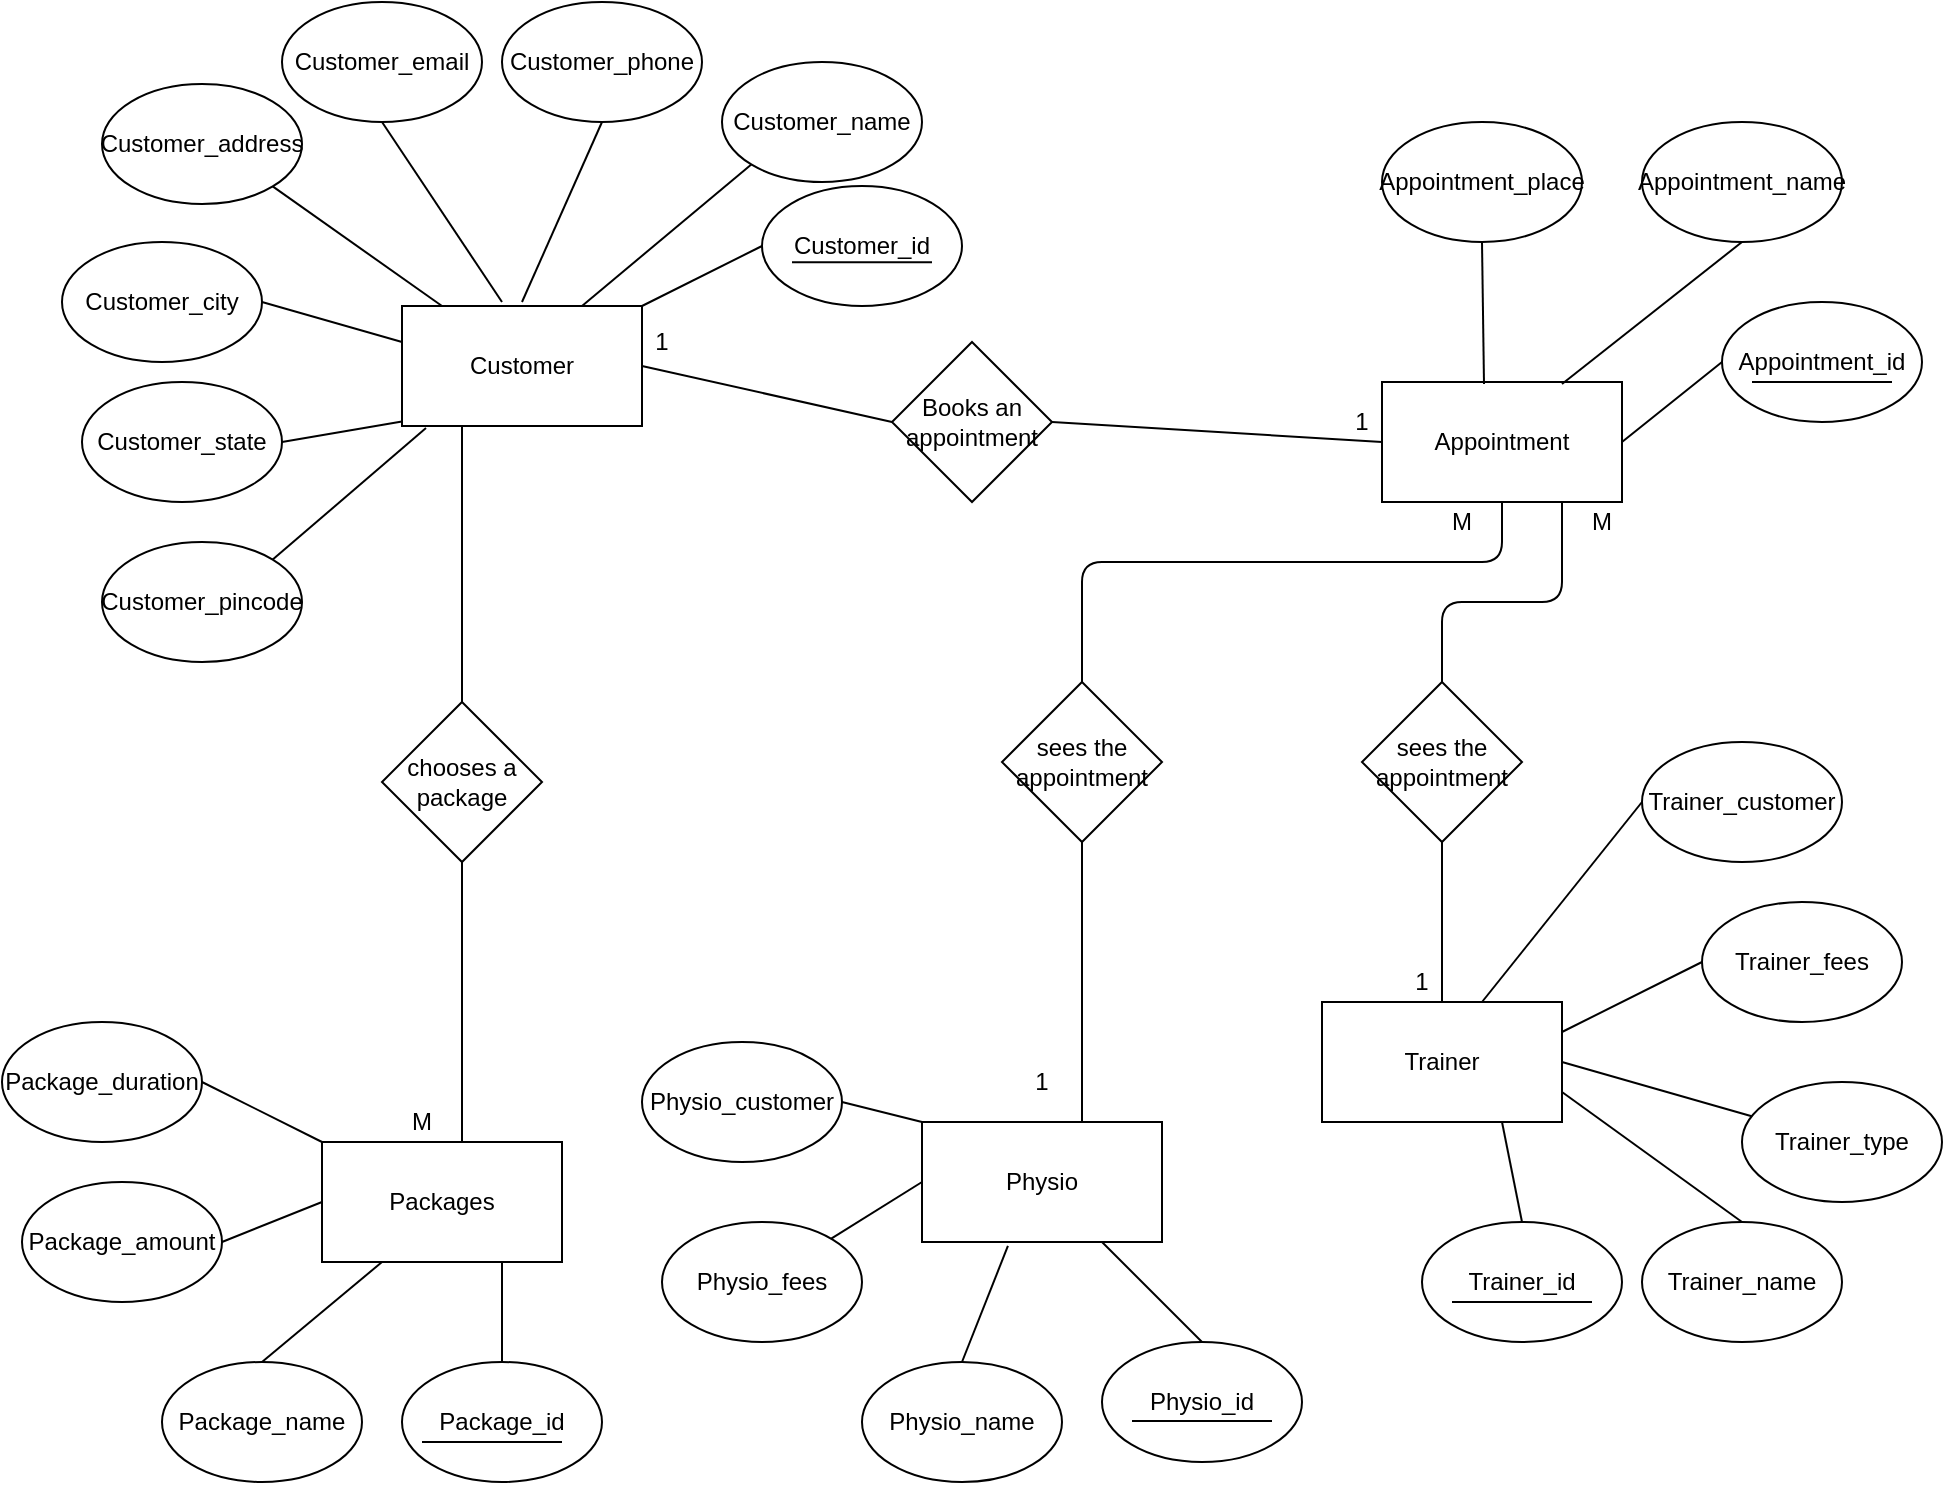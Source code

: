 <mxfile version="14.9.6" type="github">
  <diagram id="R2lEEEUBdFMjLlhIrx00" name="Page-1">
    <mxGraphModel dx="1718" dy="450" grid="1" gridSize="10" guides="1" tooltips="1" connect="1" arrows="1" fold="1" page="1" pageScale="1" pageWidth="850" pageHeight="1100" math="0" shadow="0" extFonts="Permanent Marker^https://fonts.googleapis.com/css?family=Permanent+Marker">
      <root>
        <mxCell id="0" />
        <mxCell id="1" parent="0" />
        <mxCell id="hfRih5qPXWcXqU3gfhSW-1" value="Customer" style="rounded=0;whiteSpace=wrap;html=1;" vertex="1" parent="1">
          <mxGeometry x="100" y="192" width="120" height="60" as="geometry" />
        </mxCell>
        <mxCell id="hfRih5qPXWcXqU3gfhSW-2" value="Trainer" style="rounded=0;whiteSpace=wrap;html=1;" vertex="1" parent="1">
          <mxGeometry x="560" y="540" width="120" height="60" as="geometry" />
        </mxCell>
        <mxCell id="hfRih5qPXWcXqU3gfhSW-3" value="Appointment" style="rounded=0;whiteSpace=wrap;html=1;" vertex="1" parent="1">
          <mxGeometry x="590" y="230" width="120" height="60" as="geometry" />
        </mxCell>
        <mxCell id="hfRih5qPXWcXqU3gfhSW-4" value="Packages" style="rounded=0;whiteSpace=wrap;html=1;" vertex="1" parent="1">
          <mxGeometry x="60" y="610" width="120" height="60" as="geometry" />
        </mxCell>
        <mxCell id="hfRih5qPXWcXqU3gfhSW-5" value="Physio" style="rounded=0;whiteSpace=wrap;html=1;" vertex="1" parent="1">
          <mxGeometry x="360" y="600" width="120" height="60" as="geometry" />
        </mxCell>
        <mxCell id="hfRih5qPXWcXqU3gfhSW-6" value="Customer_phone" style="ellipse;whiteSpace=wrap;html=1;" vertex="1" parent="1">
          <mxGeometry x="150" y="40" width="100" height="60" as="geometry" />
        </mxCell>
        <mxCell id="hfRih5qPXWcXqU3gfhSW-7" value="Customer_email" style="ellipse;whiteSpace=wrap;html=1;" vertex="1" parent="1">
          <mxGeometry x="40" y="40" width="100" height="60" as="geometry" />
        </mxCell>
        <mxCell id="hfRih5qPXWcXqU3gfhSW-8" value="Customer_address" style="ellipse;whiteSpace=wrap;html=1;" vertex="1" parent="1">
          <mxGeometry x="-50" y="81" width="100" height="60" as="geometry" />
        </mxCell>
        <mxCell id="hfRih5qPXWcXqU3gfhSW-9" value="Customer_city" style="ellipse;whiteSpace=wrap;html=1;" vertex="1" parent="1">
          <mxGeometry x="-70" y="160" width="100" height="60" as="geometry" />
        </mxCell>
        <mxCell id="hfRih5qPXWcXqU3gfhSW-10" value="Customer_state" style="ellipse;whiteSpace=wrap;html=1;" vertex="1" parent="1">
          <mxGeometry x="-60" y="230" width="100" height="60" as="geometry" />
        </mxCell>
        <mxCell id="hfRih5qPXWcXqU3gfhSW-11" value="Customer_name" style="ellipse;whiteSpace=wrap;html=1;" vertex="1" parent="1">
          <mxGeometry x="260" y="70" width="100" height="60" as="geometry" />
        </mxCell>
        <mxCell id="hfRih5qPXWcXqU3gfhSW-12" value="Customer_pincode" style="ellipse;whiteSpace=wrap;html=1;" vertex="1" parent="1">
          <mxGeometry x="-50" y="310" width="100" height="60" as="geometry" />
        </mxCell>
        <mxCell id="hfRih5qPXWcXqU3gfhSW-13" value="Appointment_name" style="ellipse;whiteSpace=wrap;html=1;" vertex="1" parent="1">
          <mxGeometry x="720" y="100" width="100" height="60" as="geometry" />
        </mxCell>
        <mxCell id="hfRih5qPXWcXqU3gfhSW-14" value="Appointment_place" style="ellipse;whiteSpace=wrap;html=1;" vertex="1" parent="1">
          <mxGeometry x="590" y="100" width="100" height="60" as="geometry" />
        </mxCell>
        <mxCell id="hfRih5qPXWcXqU3gfhSW-16" value="Appointment_id" style="ellipse;whiteSpace=wrap;html=1;" vertex="1" parent="1">
          <mxGeometry x="760" y="190" width="100" height="60" as="geometry" />
        </mxCell>
        <mxCell id="hfRih5qPXWcXqU3gfhSW-17" value="Customer_id" style="ellipse;whiteSpace=wrap;html=1;" vertex="1" parent="1">
          <mxGeometry x="280" y="132" width="100" height="60" as="geometry" />
        </mxCell>
        <mxCell id="hfRih5qPXWcXqU3gfhSW-18" value="Package_amount" style="ellipse;whiteSpace=wrap;html=1;" vertex="1" parent="1">
          <mxGeometry x="-90" y="630" width="100" height="60" as="geometry" />
        </mxCell>
        <mxCell id="hfRih5qPXWcXqU3gfhSW-20" value="Physio_customer" style="ellipse;whiteSpace=wrap;html=1;" vertex="1" parent="1">
          <mxGeometry x="220" y="560" width="100" height="60" as="geometry" />
        </mxCell>
        <mxCell id="hfRih5qPXWcXqU3gfhSW-21" value="Physio_fees" style="ellipse;whiteSpace=wrap;html=1;" vertex="1" parent="1">
          <mxGeometry x="230" y="650" width="100" height="60" as="geometry" />
        </mxCell>
        <mxCell id="hfRih5qPXWcXqU3gfhSW-22" value="Physio_name" style="ellipse;whiteSpace=wrap;html=1;" vertex="1" parent="1">
          <mxGeometry x="330" y="720" width="100" height="60" as="geometry" />
        </mxCell>
        <mxCell id="hfRih5qPXWcXqU3gfhSW-23" value="Physio_id" style="ellipse;whiteSpace=wrap;html=1;" vertex="1" parent="1">
          <mxGeometry x="450" y="710" width="100" height="60" as="geometry" />
        </mxCell>
        <mxCell id="hfRih5qPXWcXqU3gfhSW-24" value="Trainer_customer" style="ellipse;whiteSpace=wrap;html=1;" vertex="1" parent="1">
          <mxGeometry x="720" y="410" width="100" height="60" as="geometry" />
        </mxCell>
        <mxCell id="hfRih5qPXWcXqU3gfhSW-25" value="Trainer_fees" style="ellipse;whiteSpace=wrap;html=1;" vertex="1" parent="1">
          <mxGeometry x="750" y="490" width="100" height="60" as="geometry" />
        </mxCell>
        <mxCell id="hfRih5qPXWcXqU3gfhSW-26" value="Trainer_type" style="ellipse;whiteSpace=wrap;html=1;" vertex="1" parent="1">
          <mxGeometry x="770" y="580" width="100" height="60" as="geometry" />
        </mxCell>
        <mxCell id="hfRih5qPXWcXqU3gfhSW-27" value="Trainer_name" style="ellipse;whiteSpace=wrap;html=1;" vertex="1" parent="1">
          <mxGeometry x="720" y="650" width="100" height="60" as="geometry" />
        </mxCell>
        <mxCell id="hfRih5qPXWcXqU3gfhSW-28" value="Trainer_id" style="ellipse;whiteSpace=wrap;html=1;" vertex="1" parent="1">
          <mxGeometry x="610" y="650" width="100" height="60" as="geometry" />
        </mxCell>
        <mxCell id="hfRih5qPXWcXqU3gfhSW-29" value="Package_name" style="ellipse;whiteSpace=wrap;html=1;" vertex="1" parent="1">
          <mxGeometry x="-20" y="720" width="100" height="60" as="geometry" />
        </mxCell>
        <mxCell id="hfRih5qPXWcXqU3gfhSW-30" value="Package_duration" style="ellipse;whiteSpace=wrap;html=1;" vertex="1" parent="1">
          <mxGeometry x="-100" y="550" width="100" height="60" as="geometry" />
        </mxCell>
        <mxCell id="hfRih5qPXWcXqU3gfhSW-32" value="Package_id" style="ellipse;whiteSpace=wrap;html=1;" vertex="1" parent="1">
          <mxGeometry x="100" y="720" width="100" height="60" as="geometry" />
        </mxCell>
        <mxCell id="hfRih5qPXWcXqU3gfhSW-33" value="" style="endArrow=none;html=1;" edge="1" parent="1">
          <mxGeometry width="50" height="50" relative="1" as="geometry">
            <mxPoint x="295" y="170.17" as="sourcePoint" />
            <mxPoint x="365" y="170.17" as="targetPoint" />
          </mxGeometry>
        </mxCell>
        <mxCell id="hfRih5qPXWcXqU3gfhSW-35" value="Books an appointment" style="rhombus;whiteSpace=wrap;html=1;" vertex="1" parent="1">
          <mxGeometry x="345" y="210" width="80" height="80" as="geometry" />
        </mxCell>
        <mxCell id="hfRih5qPXWcXqU3gfhSW-36" value="" style="endArrow=none;html=1;exitX=1;exitY=0.5;exitDx=0;exitDy=0;entryX=0;entryY=0.5;entryDx=0;entryDy=0;" edge="1" parent="1" source="hfRih5qPXWcXqU3gfhSW-1" target="hfRih5qPXWcXqU3gfhSW-35">
          <mxGeometry width="50" height="50" relative="1" as="geometry">
            <mxPoint x="260" y="251" as="sourcePoint" />
            <mxPoint x="340" y="251" as="targetPoint" />
          </mxGeometry>
        </mxCell>
        <mxCell id="hfRih5qPXWcXqU3gfhSW-37" value="" style="endArrow=none;html=1;entryX=0;entryY=0.5;entryDx=0;entryDy=0;exitX=1;exitY=0.5;exitDx=0;exitDy=0;" edge="1" parent="1" source="hfRih5qPXWcXqU3gfhSW-35" target="hfRih5qPXWcXqU3gfhSW-3">
          <mxGeometry width="50" height="50" relative="1" as="geometry">
            <mxPoint x="475" y="280" as="sourcePoint" />
            <mxPoint x="525" y="230" as="targetPoint" />
          </mxGeometry>
        </mxCell>
        <mxCell id="hfRih5qPXWcXqU3gfhSW-38" value="sees the appointment" style="rhombus;whiteSpace=wrap;html=1;" vertex="1" parent="1">
          <mxGeometry x="580" y="380" width="80" height="80" as="geometry" />
        </mxCell>
        <mxCell id="hfRih5qPXWcXqU3gfhSW-39" value="chooses a package" style="rhombus;whiteSpace=wrap;html=1;" vertex="1" parent="1">
          <mxGeometry x="90" y="390" width="80" height="80" as="geometry" />
        </mxCell>
        <mxCell id="hfRih5qPXWcXqU3gfhSW-40" value="sees the appointment" style="rhombus;whiteSpace=wrap;html=1;" vertex="1" parent="1">
          <mxGeometry x="400" y="380" width="80" height="80" as="geometry" />
        </mxCell>
        <mxCell id="hfRih5qPXWcXqU3gfhSW-41" value="" style="endArrow=none;html=1;entryX=0.5;entryY=1;entryDx=0;entryDy=0;" edge="1" parent="1" target="hfRih5qPXWcXqU3gfhSW-39">
          <mxGeometry width="50" height="50" relative="1" as="geometry">
            <mxPoint x="130" y="610" as="sourcePoint" />
            <mxPoint x="160" y="560" as="targetPoint" />
          </mxGeometry>
        </mxCell>
        <mxCell id="hfRih5qPXWcXqU3gfhSW-42" value="" style="endArrow=none;html=1;entryX=0.25;entryY=1;entryDx=0;entryDy=0;" edge="1" parent="1" target="hfRih5qPXWcXqU3gfhSW-1">
          <mxGeometry width="50" height="50" relative="1" as="geometry">
            <mxPoint x="130" y="390" as="sourcePoint" />
            <mxPoint x="180" y="340" as="targetPoint" />
          </mxGeometry>
        </mxCell>
        <mxCell id="hfRih5qPXWcXqU3gfhSW-43" value="" style="endArrow=none;html=1;entryX=0.5;entryY=1;entryDx=0;entryDy=0;" edge="1" parent="1" target="hfRih5qPXWcXqU3gfhSW-40">
          <mxGeometry width="50" height="50" relative="1" as="geometry">
            <mxPoint x="440" y="600" as="sourcePoint" />
            <mxPoint x="480" y="550" as="targetPoint" />
          </mxGeometry>
        </mxCell>
        <mxCell id="hfRih5qPXWcXqU3gfhSW-44" value="" style="endArrow=none;html=1;entryX=0.5;entryY=1;entryDx=0;entryDy=0;" edge="1" parent="1" target="hfRih5qPXWcXqU3gfhSW-3">
          <mxGeometry width="50" height="50" relative="1" as="geometry">
            <mxPoint x="440" y="380" as="sourcePoint" />
            <mxPoint x="490" y="330" as="targetPoint" />
            <Array as="points">
              <mxPoint x="440" y="320" />
              <mxPoint x="650" y="320" />
            </Array>
          </mxGeometry>
        </mxCell>
        <mxCell id="hfRih5qPXWcXqU3gfhSW-45" value="" style="endArrow=none;html=1;entryX=0.5;entryY=1;entryDx=0;entryDy=0;exitX=0.5;exitY=0;exitDx=0;exitDy=0;" edge="1" parent="1" source="hfRih5qPXWcXqU3gfhSW-2" target="hfRih5qPXWcXqU3gfhSW-38">
          <mxGeometry width="50" height="50" relative="1" as="geometry">
            <mxPoint x="625" y="540" as="sourcePoint" />
            <mxPoint x="675" y="490" as="targetPoint" />
          </mxGeometry>
        </mxCell>
        <mxCell id="hfRih5qPXWcXqU3gfhSW-48" value="" style="endArrow=none;html=1;entryX=0.75;entryY=1;entryDx=0;entryDy=0;" edge="1" parent="1" target="hfRih5qPXWcXqU3gfhSW-3">
          <mxGeometry width="50" height="50" relative="1" as="geometry">
            <mxPoint x="620" y="380" as="sourcePoint" />
            <mxPoint x="670" y="330" as="targetPoint" />
            <Array as="points">
              <mxPoint x="620" y="340" />
              <mxPoint x="680" y="340" />
            </Array>
          </mxGeometry>
        </mxCell>
        <mxCell id="hfRih5qPXWcXqU3gfhSW-49" value="M" style="text;html=1;strokeColor=none;fillColor=none;align=center;verticalAlign=middle;whiteSpace=wrap;rounded=0;" vertex="1" parent="1">
          <mxGeometry x="90" y="590" width="40" height="20" as="geometry" />
        </mxCell>
        <mxCell id="hfRih5qPXWcXqU3gfhSW-50" value="M" style="text;html=1;strokeColor=none;fillColor=none;align=center;verticalAlign=middle;whiteSpace=wrap;rounded=0;" vertex="1" parent="1">
          <mxGeometry x="610" y="290" width="40" height="20" as="geometry" />
        </mxCell>
        <mxCell id="hfRih5qPXWcXqU3gfhSW-51" value="M" style="text;html=1;strokeColor=none;fillColor=none;align=center;verticalAlign=middle;whiteSpace=wrap;rounded=0;" vertex="1" parent="1">
          <mxGeometry x="680" y="290" width="40" height="20" as="geometry" />
        </mxCell>
        <mxCell id="hfRih5qPXWcXqU3gfhSW-52" value="1&lt;span style=&quot;color: rgba(0 , 0 , 0 , 0) ; font-family: monospace ; font-size: 0px&quot;&gt;%3CmxGraphModel%3E%3Croot%3E%3CmxCell%20id%3D%220%22%2F%3E%3CmxCell%20id%3D%221%22%20parent%3D%220%22%2F%3E%3CmxCell%20id%3D%222%22%20value%3D%22M%22%20style%3D%22text%3Bhtml%3D1%3BstrokeColor%3Dnone%3BfillColor%3Dnone%3Balign%3Dcenter%3BverticalAlign%3Dmiddle%3BwhiteSpace%3Dwrap%3Brounded%3D0%3B%22%20vertex%3D%221%22%20parent%3D%221%22%3E%3CmxGeometry%20x%3D%2290%22%20y%3D%22590%22%20width%3D%2240%22%20height%3D%2220%22%20as%3D%22geometry%22%2F%3E%3C%2FmxCell%3E%3C%2Froot%3E%3C%2FmxGraphModel%3E&lt;/span&gt;" style="text;html=1;strokeColor=none;fillColor=none;align=center;verticalAlign=middle;whiteSpace=wrap;rounded=0;" vertex="1" parent="1">
          <mxGeometry x="210" y="200" width="40" height="20" as="geometry" />
        </mxCell>
        <mxCell id="hfRih5qPXWcXqU3gfhSW-53" value="1&lt;span style=&quot;color: rgba(0 , 0 , 0 , 0) ; font-family: monospace ; font-size: 0px&quot;&gt;%3CmxGraphModel%3E%3Croot%3E%3CmxCell%20id%3D%220%22%2F%3E%3CmxCell%20id%3D%221%22%20parent%3D%220%22%2F%3E%3CmxCell%20id%3D%222%22%20value%3D%22M%22%20style%3D%22text%3Bhtml%3D1%3BstrokeColor%3Dnone%3BfillColor%3Dnone%3Balign%3Dcenter%3BverticalAlign%3Dmiddle%3BwhiteSpace%3Dwrap%3Brounded%3D0%3B%22%20vertex%3D%221%22%20parent%3D%221%22%3E%3CmxGeometry%20x%3D%2290%22%20y%3D%22590%22%20width%3D%2240%22%20height%3D%2220%22%20as%3D%22geometry%22%2F%3E%3C%2FmxCell%3E%3C%2Froot%3E%3C%2FmxGraphModel%3E&lt;/span&gt;" style="text;html=1;strokeColor=none;fillColor=none;align=center;verticalAlign=middle;whiteSpace=wrap;rounded=0;" vertex="1" parent="1">
          <mxGeometry x="560" y="240" width="40" height="20" as="geometry" />
        </mxCell>
        <mxCell id="hfRih5qPXWcXqU3gfhSW-54" value="1&lt;span style=&quot;color: rgba(0 , 0 , 0 , 0) ; font-family: monospace ; font-size: 0px&quot;&gt;%3CmxGraphModel%3E%3Croot%3E%3CmxCell%20id%3D%220%22%2F%3E%3CmxCell%20id%3D%221%22%20parent%3D%220%22%2F%3E%3CmxCell%20id%3D%222%22%20value%3D%22M%22%20style%3D%22text%3Bhtml%3D1%3BstrokeColor%3Dnone%3BfillColor%3Dnone%3Balign%3Dcenter%3BverticalAlign%3Dmiddle%3BwhiteSpace%3Dwrap%3Brounded%3D0%3B%22%20vertex%3D%221%22%20parent%3D%221%22%3E%3CmxGeometry%20x%3D%2290%22%20y%3D%22590%22%20width%3D%2240%22%20height%3D%2220%22%20as%3D%22geometry%22%2F%3E%3C%2FmxCell%3E%3C%2Froot%3E%3C%2FmxGraphModel%3E&lt;/span&gt;" style="text;html=1;strokeColor=none;fillColor=none;align=center;verticalAlign=middle;whiteSpace=wrap;rounded=0;" vertex="1" parent="1">
          <mxGeometry x="400" y="570" width="40" height="20" as="geometry" />
        </mxCell>
        <mxCell id="hfRih5qPXWcXqU3gfhSW-55" value="1&lt;span style=&quot;color: rgba(0 , 0 , 0 , 0) ; font-family: monospace ; font-size: 0px&quot;&gt;%3CmxGraphModel%3E%3Croot%3E%3CmxCell%20id%3D%220%22%2F%3E%3CmxCell%20id%3D%221%22%20parent%3D%220%22%2F%3E%3CmxCell%20id%3D%222%22%20value%3D%22M%22%20style%3D%22text%3Bhtml%3D1%3BstrokeColor%3Dnone%3BfillColor%3Dnone%3Balign%3Dcenter%3BverticalAlign%3Dmiddle%3BwhiteSpace%3Dwrap%3Brounded%3D0%3B%22%20vertex%3D%221%22%20parent%3D%221%22%3E%3CmxGeometry%20x%3D%2290%22%20y%3D%22590%22%20width%3D%2240%22%20height%3D%2220%22%20as%3D%22geometry%22%2F%3E%3C%2FmxCell%3E%3C%2Froot%3E%3C%2FmxGraphModel%3E&lt;/span&gt;" style="text;html=1;strokeColor=none;fillColor=none;align=center;verticalAlign=middle;whiteSpace=wrap;rounded=0;" vertex="1" parent="1">
          <mxGeometry x="590" y="520" width="40" height="20" as="geometry" />
        </mxCell>
        <mxCell id="hfRih5qPXWcXqU3gfhSW-57" value="" style="endArrow=none;html=1;" edge="1" parent="1">
          <mxGeometry width="50" height="50" relative="1" as="geometry">
            <mxPoint x="625" y="690" as="sourcePoint" />
            <mxPoint x="695" y="690" as="targetPoint" />
          </mxGeometry>
        </mxCell>
        <mxCell id="hfRih5qPXWcXqU3gfhSW-58" value="" style="endArrow=none;html=1;" edge="1" parent="1">
          <mxGeometry width="50" height="50" relative="1" as="geometry">
            <mxPoint x="465" y="749.5" as="sourcePoint" />
            <mxPoint x="535" y="749.5" as="targetPoint" />
          </mxGeometry>
        </mxCell>
        <mxCell id="hfRih5qPXWcXqU3gfhSW-59" value="" style="endArrow=none;html=1;" edge="1" parent="1">
          <mxGeometry width="50" height="50" relative="1" as="geometry">
            <mxPoint x="110" y="760" as="sourcePoint" />
            <mxPoint x="180" y="760" as="targetPoint" />
          </mxGeometry>
        </mxCell>
        <mxCell id="hfRih5qPXWcXqU3gfhSW-60" value="" style="endArrow=none;html=1;" edge="1" parent="1">
          <mxGeometry width="50" height="50" relative="1" as="geometry">
            <mxPoint x="775" y="230.0" as="sourcePoint" />
            <mxPoint x="845" y="230.0" as="targetPoint" />
          </mxGeometry>
        </mxCell>
        <mxCell id="hfRih5qPXWcXqU3gfhSW-61" value="" style="endArrow=none;html=1;entryX=0;entryY=0.5;entryDx=0;entryDy=0;" edge="1" parent="1" target="hfRih5qPXWcXqU3gfhSW-17">
          <mxGeometry width="50" height="50" relative="1" as="geometry">
            <mxPoint x="220" y="192" as="sourcePoint" />
            <mxPoint x="270" y="142" as="targetPoint" />
          </mxGeometry>
        </mxCell>
        <mxCell id="hfRih5qPXWcXqU3gfhSW-62" value="" style="endArrow=none;html=1;entryX=0;entryY=1;entryDx=0;entryDy=0;" edge="1" parent="1" target="hfRih5qPXWcXqU3gfhSW-11">
          <mxGeometry width="50" height="50" relative="1" as="geometry">
            <mxPoint x="190" y="192" as="sourcePoint" />
            <mxPoint x="250" y="162" as="targetPoint" />
          </mxGeometry>
        </mxCell>
        <mxCell id="hfRih5qPXWcXqU3gfhSW-63" value="" style="endArrow=none;html=1;entryX=0.5;entryY=1;entryDx=0;entryDy=0;" edge="1" parent="1" target="hfRih5qPXWcXqU3gfhSW-6">
          <mxGeometry width="50" height="50" relative="1" as="geometry">
            <mxPoint x="160" y="190" as="sourcePoint" />
            <mxPoint x="220" y="160" as="targetPoint" />
          </mxGeometry>
        </mxCell>
        <mxCell id="hfRih5qPXWcXqU3gfhSW-64" value="" style="endArrow=none;html=1;entryX=0.5;entryY=1;entryDx=0;entryDy=0;" edge="1" parent="1" target="hfRih5qPXWcXqU3gfhSW-7">
          <mxGeometry width="50" height="50" relative="1" as="geometry">
            <mxPoint x="150" y="190" as="sourcePoint" />
            <mxPoint x="210" y="160" as="targetPoint" />
          </mxGeometry>
        </mxCell>
        <mxCell id="hfRih5qPXWcXqU3gfhSW-65" value="" style="endArrow=none;html=1;entryX=1;entryY=1;entryDx=0;entryDy=0;" edge="1" parent="1" target="hfRih5qPXWcXqU3gfhSW-8">
          <mxGeometry width="50" height="50" relative="1" as="geometry">
            <mxPoint x="120" y="192" as="sourcePoint" />
            <mxPoint x="60" y="102" as="targetPoint" />
          </mxGeometry>
        </mxCell>
        <mxCell id="hfRih5qPXWcXqU3gfhSW-66" value="" style="endArrow=none;html=1;entryX=1;entryY=0.5;entryDx=0;entryDy=0;" edge="1" parent="1" target="hfRih5qPXWcXqU3gfhSW-9">
          <mxGeometry width="50" height="50" relative="1" as="geometry">
            <mxPoint x="100" y="210" as="sourcePoint" />
            <mxPoint x="15.355" y="150.213" as="targetPoint" />
          </mxGeometry>
        </mxCell>
        <mxCell id="hfRih5qPXWcXqU3gfhSW-67" value="" style="endArrow=none;html=1;entryX=1;entryY=0.5;entryDx=0;entryDy=0;" edge="1" parent="1" target="hfRih5qPXWcXqU3gfhSW-10">
          <mxGeometry width="50" height="50" relative="1" as="geometry">
            <mxPoint x="100" y="249.79" as="sourcePoint" />
            <mxPoint x="15.355" y="190.003" as="targetPoint" />
          </mxGeometry>
        </mxCell>
        <mxCell id="hfRih5qPXWcXqU3gfhSW-68" value="" style="endArrow=none;html=1;entryX=1;entryY=0;entryDx=0;entryDy=0;exitX=0.1;exitY=1.017;exitDx=0;exitDy=0;exitPerimeter=0;" edge="1" parent="1" source="hfRih5qPXWcXqU3gfhSW-1" target="hfRih5qPXWcXqU3gfhSW-12">
          <mxGeometry width="50" height="50" relative="1" as="geometry">
            <mxPoint x="114.64" y="289.79" as="sourcePoint" />
            <mxPoint x="29.995" y="230.003" as="targetPoint" />
          </mxGeometry>
        </mxCell>
        <mxCell id="hfRih5qPXWcXqU3gfhSW-69" value="" style="endArrow=none;html=1;entryX=0.5;entryY=1;entryDx=0;entryDy=0;exitX=0.425;exitY=0.017;exitDx=0;exitDy=0;exitPerimeter=0;" edge="1" parent="1" source="hfRih5qPXWcXqU3gfhSW-3" target="hfRih5qPXWcXqU3gfhSW-14">
          <mxGeometry width="50" height="50" relative="1" as="geometry">
            <mxPoint x="610" y="230" as="sourcePoint" />
            <mxPoint x="660" y="180" as="targetPoint" />
          </mxGeometry>
        </mxCell>
        <mxCell id="hfRih5qPXWcXqU3gfhSW-70" value="" style="endArrow=none;html=1;entryX=0.5;entryY=1;entryDx=0;entryDy=0;exitX=0.425;exitY=0.017;exitDx=0;exitDy=0;exitPerimeter=0;" edge="1" parent="1" target="hfRih5qPXWcXqU3gfhSW-13">
          <mxGeometry width="50" height="50" relative="1" as="geometry">
            <mxPoint x="680" y="231.02" as="sourcePoint" />
            <mxPoint x="679" y="160" as="targetPoint" />
          </mxGeometry>
        </mxCell>
        <mxCell id="hfRih5qPXWcXqU3gfhSW-71" value="" style="endArrow=none;html=1;entryX=0;entryY=0.5;entryDx=0;entryDy=0;exitX=1;exitY=0.5;exitDx=0;exitDy=0;" edge="1" parent="1" source="hfRih5qPXWcXqU3gfhSW-3" target="hfRih5qPXWcXqU3gfhSW-16">
          <mxGeometry width="50" height="50" relative="1" as="geometry">
            <mxPoint x="731" y="271.02" as="sourcePoint" />
            <mxPoint x="730" y="200" as="targetPoint" />
          </mxGeometry>
        </mxCell>
        <mxCell id="hfRih5qPXWcXqU3gfhSW-72" value="" style="endArrow=none;html=1;entryX=0;entryY=0.5;entryDx=0;entryDy=0;" edge="1" parent="1" target="hfRih5qPXWcXqU3gfhSW-24">
          <mxGeometry width="50" height="50" relative="1" as="geometry">
            <mxPoint x="640" y="540" as="sourcePoint" />
            <mxPoint x="690" y="490" as="targetPoint" />
          </mxGeometry>
        </mxCell>
        <mxCell id="hfRih5qPXWcXqU3gfhSW-73" value="" style="endArrow=none;html=1;entryX=0;entryY=0.5;entryDx=0;entryDy=0;exitX=1;exitY=0.25;exitDx=0;exitDy=0;" edge="1" parent="1" source="hfRih5qPXWcXqU3gfhSW-2" target="hfRih5qPXWcXqU3gfhSW-25">
          <mxGeometry width="50" height="50" relative="1" as="geometry">
            <mxPoint x="650" y="550" as="sourcePoint" />
            <mxPoint x="730" y="450" as="targetPoint" />
          </mxGeometry>
        </mxCell>
        <mxCell id="hfRih5qPXWcXqU3gfhSW-74" value="" style="endArrow=none;html=1;exitX=1;exitY=0.5;exitDx=0;exitDy=0;" edge="1" parent="1" source="hfRih5qPXWcXqU3gfhSW-2" target="hfRih5qPXWcXqU3gfhSW-26">
          <mxGeometry width="50" height="50" relative="1" as="geometry">
            <mxPoint x="680" y="630" as="sourcePoint" />
            <mxPoint x="760" y="530" as="targetPoint" />
          </mxGeometry>
        </mxCell>
        <mxCell id="hfRih5qPXWcXqU3gfhSW-75" value="" style="endArrow=none;html=1;entryX=0.5;entryY=0;entryDx=0;entryDy=0;exitX=1;exitY=0.75;exitDx=0;exitDy=0;" edge="1" parent="1" source="hfRih5qPXWcXqU3gfhSW-2" target="hfRih5qPXWcXqU3gfhSW-27">
          <mxGeometry width="50" height="50" relative="1" as="geometry">
            <mxPoint x="670" y="570" as="sourcePoint" />
            <mxPoint x="750" y="470" as="targetPoint" />
          </mxGeometry>
        </mxCell>
        <mxCell id="hfRih5qPXWcXqU3gfhSW-76" value="" style="endArrow=none;html=1;entryX=0.5;entryY=0;entryDx=0;entryDy=0;exitX=0.75;exitY=1;exitDx=0;exitDy=0;" edge="1" parent="1" source="hfRih5qPXWcXqU3gfhSW-2" target="hfRih5qPXWcXqU3gfhSW-28">
          <mxGeometry width="50" height="50" relative="1" as="geometry">
            <mxPoint x="680" y="580" as="sourcePoint" />
            <mxPoint x="760" y="480" as="targetPoint" />
          </mxGeometry>
        </mxCell>
        <mxCell id="hfRih5qPXWcXqU3gfhSW-77" value="" style="endArrow=none;html=1;entryX=0.5;entryY=0;entryDx=0;entryDy=0;exitX=0.75;exitY=1;exitDx=0;exitDy=0;" edge="1" parent="1" source="hfRih5qPXWcXqU3gfhSW-5" target="hfRih5qPXWcXqU3gfhSW-23">
          <mxGeometry width="50" height="50" relative="1" as="geometry">
            <mxPoint x="400" y="600" as="sourcePoint" />
            <mxPoint x="450" y="550" as="targetPoint" />
          </mxGeometry>
        </mxCell>
        <mxCell id="hfRih5qPXWcXqU3gfhSW-79" value="" style="endArrow=none;html=1;entryX=0.5;entryY=0;entryDx=0;entryDy=0;exitX=0.358;exitY=1.033;exitDx=0;exitDy=0;exitPerimeter=0;" edge="1" parent="1" source="hfRih5qPXWcXqU3gfhSW-5" target="hfRih5qPXWcXqU3gfhSW-22">
          <mxGeometry width="50" height="50" relative="1" as="geometry">
            <mxPoint x="395" y="670" as="sourcePoint" />
            <mxPoint x="445" y="720" as="targetPoint" />
          </mxGeometry>
        </mxCell>
        <mxCell id="hfRih5qPXWcXqU3gfhSW-80" value="" style="endArrow=none;html=1;entryX=0;entryY=0.5;entryDx=0;entryDy=0;" edge="1" parent="1" source="hfRih5qPXWcXqU3gfhSW-21" target="hfRih5qPXWcXqU3gfhSW-5">
          <mxGeometry width="50" height="50" relative="1" as="geometry">
            <mxPoint x="310" y="630" as="sourcePoint" />
            <mxPoint x="360" y="680" as="targetPoint" />
          </mxGeometry>
        </mxCell>
        <mxCell id="hfRih5qPXWcXqU3gfhSW-81" value="" style="endArrow=none;html=1;exitX=1;exitY=0.5;exitDx=0;exitDy=0;entryX=0;entryY=0;entryDx=0;entryDy=0;" edge="1" parent="1" source="hfRih5qPXWcXqU3gfhSW-20" target="hfRih5qPXWcXqU3gfhSW-5">
          <mxGeometry width="50" height="50" relative="1" as="geometry">
            <mxPoint x="400" y="600" as="sourcePoint" />
            <mxPoint x="450" y="550" as="targetPoint" />
          </mxGeometry>
        </mxCell>
        <mxCell id="hfRih5qPXWcXqU3gfhSW-82" value="" style="endArrow=none;html=1;exitX=0.5;exitY=0;exitDx=0;exitDy=0;entryX=0.75;entryY=1;entryDx=0;entryDy=0;" edge="1" parent="1" source="hfRih5qPXWcXqU3gfhSW-32" target="hfRih5qPXWcXqU3gfhSW-4">
          <mxGeometry width="50" height="50" relative="1" as="geometry">
            <mxPoint x="200" y="600" as="sourcePoint" />
            <mxPoint x="250" y="550" as="targetPoint" />
          </mxGeometry>
        </mxCell>
        <mxCell id="hfRih5qPXWcXqU3gfhSW-83" value="" style="endArrow=none;html=1;exitX=0.5;exitY=0;exitDx=0;exitDy=0;entryX=0.25;entryY=1;entryDx=0;entryDy=0;" edge="1" parent="1" source="hfRih5qPXWcXqU3gfhSW-29" target="hfRih5qPXWcXqU3gfhSW-4">
          <mxGeometry width="50" height="50" relative="1" as="geometry">
            <mxPoint x="200" y="600" as="sourcePoint" />
            <mxPoint x="250" y="550" as="targetPoint" />
          </mxGeometry>
        </mxCell>
        <mxCell id="hfRih5qPXWcXqU3gfhSW-84" value="" style="endArrow=none;html=1;exitX=1;exitY=0.5;exitDx=0;exitDy=0;" edge="1" parent="1" source="hfRih5qPXWcXqU3gfhSW-18">
          <mxGeometry width="50" height="50" relative="1" as="geometry">
            <mxPoint x="200" y="600" as="sourcePoint" />
            <mxPoint x="60" y="640" as="targetPoint" />
          </mxGeometry>
        </mxCell>
        <mxCell id="hfRih5qPXWcXqU3gfhSW-85" value="" style="endArrow=none;html=1;exitX=1;exitY=0.5;exitDx=0;exitDy=0;entryX=0;entryY=0;entryDx=0;entryDy=0;" edge="1" parent="1" source="hfRih5qPXWcXqU3gfhSW-30" target="hfRih5qPXWcXqU3gfhSW-4">
          <mxGeometry width="50" height="50" relative="1" as="geometry">
            <mxPoint x="200" y="600" as="sourcePoint" />
            <mxPoint x="250" y="550" as="targetPoint" />
          </mxGeometry>
        </mxCell>
      </root>
    </mxGraphModel>
  </diagram>
</mxfile>
